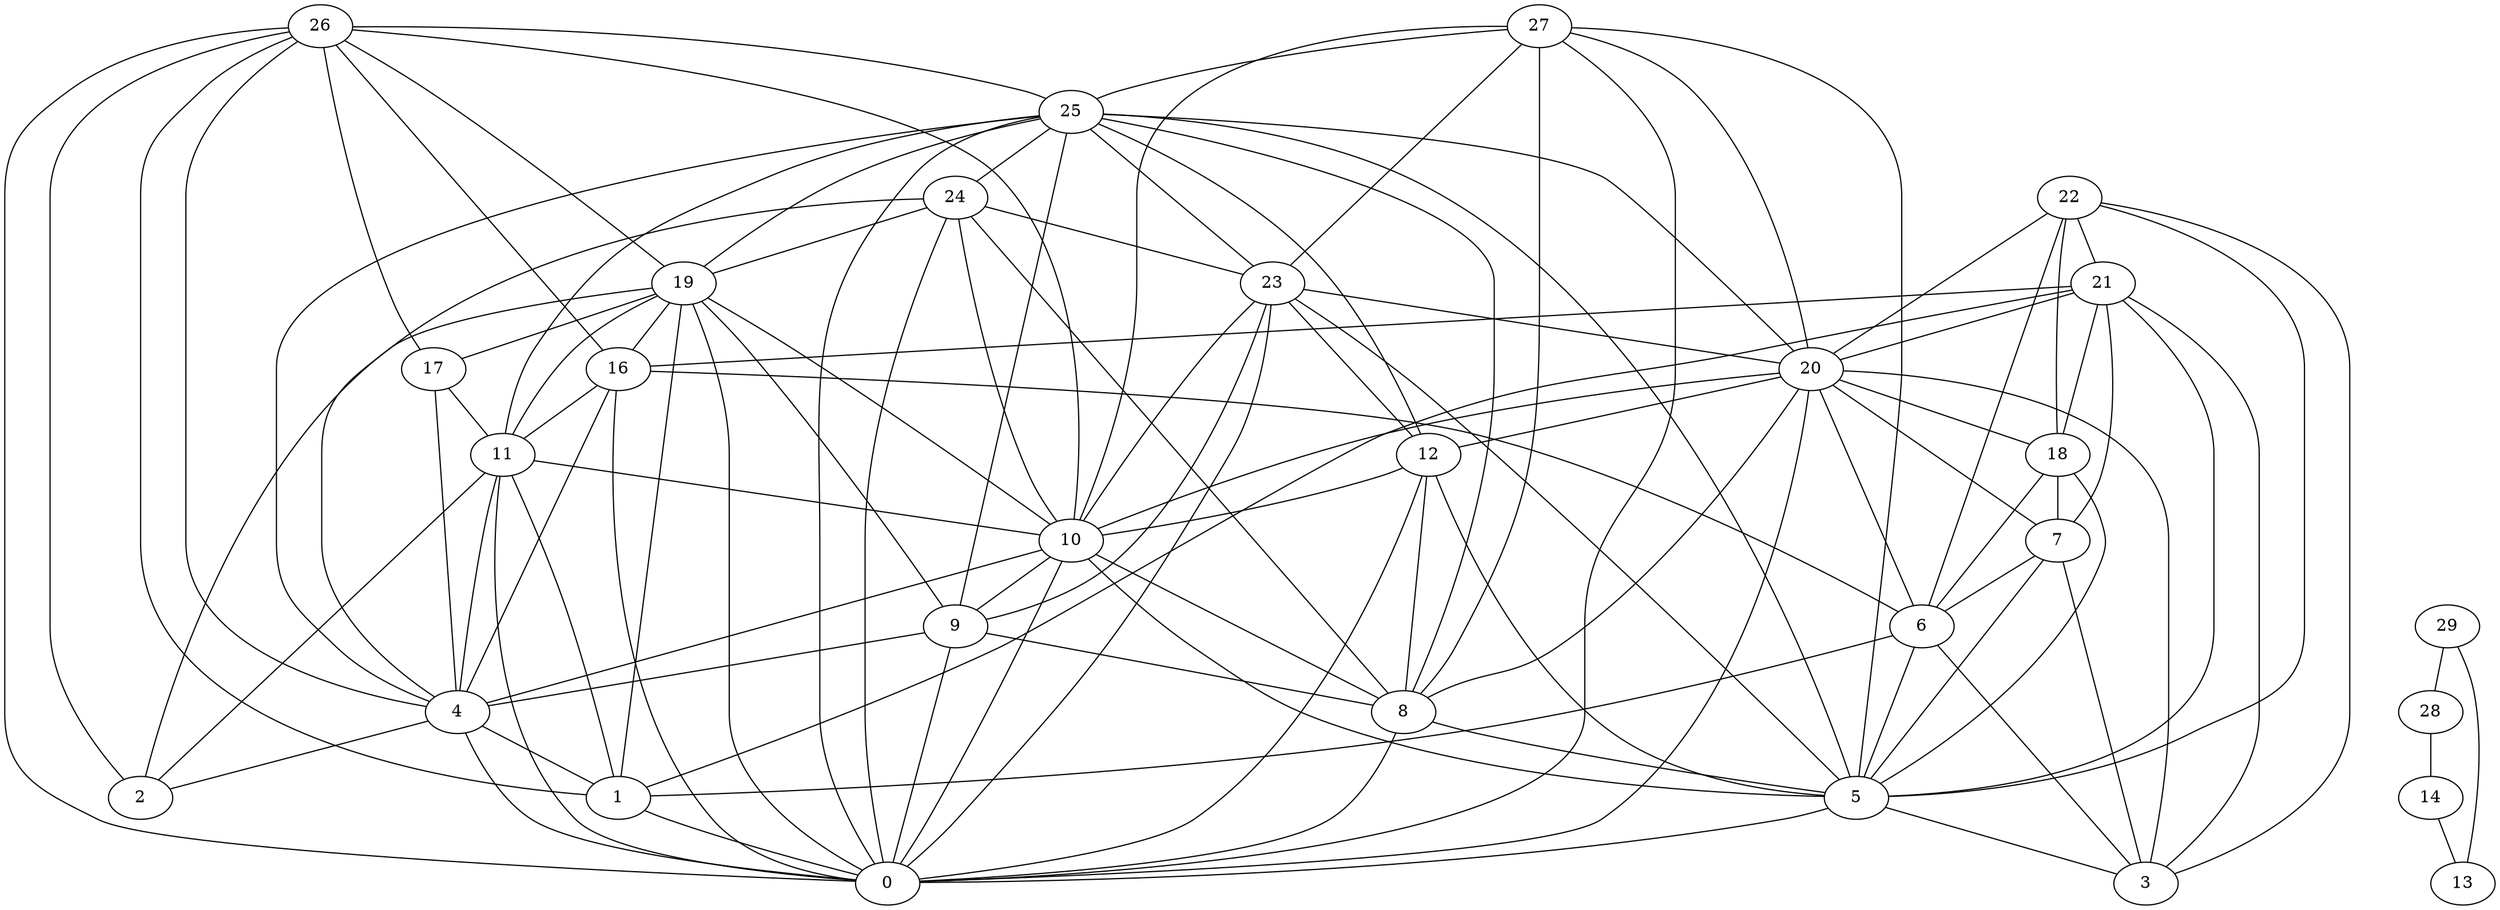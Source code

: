 digraph "sensornet-topology" {
label = "";
rankdir="BT";"0"->"1" [arrowhead = "both"] 
"0"->"4" [arrowhead = "both"] 
"0"->"5" [arrowhead = "both"] 
"0"->"8" [arrowhead = "both"] 
"0"->"9" [arrowhead = "both"] 
"0"->"10" [arrowhead = "both"] 
"0"->"11" [arrowhead = "both"] 
"0"->"12" [arrowhead = "both"] 
"0"->"16" [arrowhead = "both"] 
"0"->"19" [arrowhead = "both"] 
"0"->"20" [arrowhead = "both"] 
"0"->"23" [arrowhead = "both"] 
"0"->"24" [arrowhead = "both"] 
"0"->"25" [arrowhead = "both"] 
"0"->"26" [arrowhead = "both"] 
"0"->"27" [arrowhead = "both"] 
"1"->"4" [arrowhead = "both"] 
"1"->"6" [arrowhead = "both"] 
"1"->"11" [arrowhead = "both"] 
"1"->"19" [arrowhead = "both"] 
"1"->"21" [arrowhead = "both"] 
"1"->"26" [arrowhead = "both"] 
"2"->"4" [arrowhead = "both"] 
"2"->"11" [arrowhead = "both"] 
"2"->"19" [arrowhead = "both"] 
"2"->"26" [arrowhead = "both"] 
"3"->"5" [arrowhead = "both"] 
"3"->"6" [arrowhead = "both"] 
"3"->"7" [arrowhead = "both"] 
"3"->"20" [arrowhead = "both"] 
"3"->"21" [arrowhead = "both"] 
"3"->"22" [arrowhead = "both"] 
"4"->"9" [arrowhead = "both"] 
"4"->"10" [arrowhead = "both"] 
"4"->"11" [arrowhead = "both"] 
"4"->"16" [arrowhead = "both"] 
"4"->"17" [arrowhead = "both"] 
"4"->"24" [arrowhead = "both"] 
"4"->"25" [arrowhead = "both"] 
"4"->"26" [arrowhead = "both"] 
"5"->"6" [arrowhead = "both"] 
"5"->"7" [arrowhead = "both"] 
"5"->"8" [arrowhead = "both"] 
"5"->"10" [arrowhead = "both"] 
"5"->"12" [arrowhead = "both"] 
"5"->"18" [arrowhead = "both"] 
"5"->"21" [arrowhead = "both"] 
"5"->"22" [arrowhead = "both"] 
"5"->"23" [arrowhead = "both"] 
"5"->"25" [arrowhead = "both"] 
"5"->"27" [arrowhead = "both"] 
"6"->"7" [arrowhead = "both"] 
"6"->"16" [arrowhead = "both"] 
"6"->"18" [arrowhead = "both"] 
"6"->"20" [arrowhead = "both"] 
"6"->"22" [arrowhead = "both"] 
"7"->"18" [arrowhead = "both"] 
"7"->"20" [arrowhead = "both"] 
"7"->"21" [arrowhead = "both"] 
"8"->"9" [arrowhead = "both"] 
"8"->"10" [arrowhead = "both"] 
"8"->"12" [arrowhead = "both"] 
"8"->"20" [arrowhead = "both"] 
"8"->"24" [arrowhead = "both"] 
"8"->"25" [arrowhead = "both"] 
"8"->"27" [arrowhead = "both"] 
"9"->"10" [arrowhead = "both"] 
"9"->"19" [arrowhead = "both"] 
"9"->"23" [arrowhead = "both"] 
"9"->"25" [arrowhead = "both"] 
"10"->"11" [arrowhead = "both"] 
"10"->"12" [arrowhead = "both"] 
"10"->"19" [arrowhead = "both"] 
"10"->"20" [arrowhead = "both"] 
"10"->"23" [arrowhead = "both"] 
"10"->"24" [arrowhead = "both"] 
"10"->"26" [arrowhead = "both"] 
"10"->"27" [arrowhead = "both"] 
"11"->"16" [arrowhead = "both"] 
"11"->"17" [arrowhead = "both"] 
"11"->"19" [arrowhead = "both"] 
"11"->"25" [arrowhead = "both"] 
"12"->"20" [arrowhead = "both"] 
"12"->"23" [arrowhead = "both"] 
"12"->"25" [arrowhead = "both"] 
"13"->"14" [arrowhead = "both"] 
"13"->"29" [arrowhead = "both"] 
"14"->"28" [arrowhead = "both"] 
"16"->"19" [arrowhead = "both"] 
"16"->"21" [arrowhead = "both"] 
"16"->"26" [arrowhead = "both"] 
"17"->"19" [arrowhead = "both"] 
"17"->"26" [arrowhead = "both"] 
"18"->"20" [arrowhead = "both"] 
"18"->"21" [arrowhead = "both"] 
"18"->"22" [arrowhead = "both"] 
"19"->"24" [arrowhead = "both"] 
"19"->"25" [arrowhead = "both"] 
"19"->"26" [arrowhead = "both"] 
"20"->"21" [arrowhead = "both"] 
"20"->"22" [arrowhead = "both"] 
"20"->"23" [arrowhead = "both"] 
"20"->"25" [arrowhead = "both"] 
"20"->"27" [arrowhead = "both"] 
"21"->"22" [arrowhead = "both"] 
"23"->"24" [arrowhead = "both"] 
"23"->"25" [arrowhead = "both"] 
"23"->"27" [arrowhead = "both"] 
"24"->"25" [arrowhead = "both"] 
"25"->"26" [arrowhead = "both"] 
"25"->"27" [arrowhead = "both"] 
"28"->"29" [arrowhead = "both"] 
}